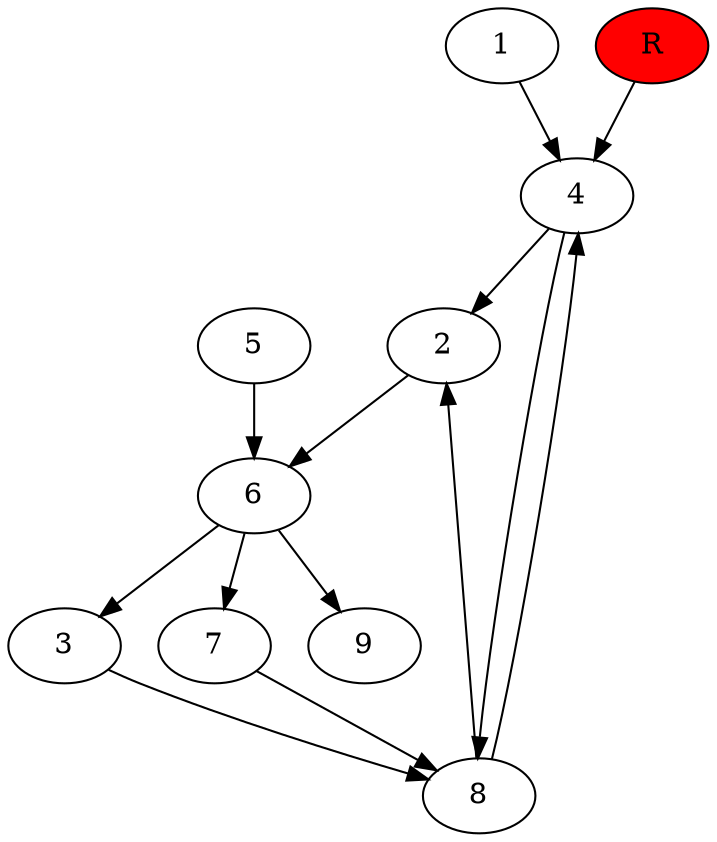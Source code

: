 digraph prb39972 {
	1
	2
	3
	4
	5
	6
	7
	8
	R [fillcolor="#ff0000" style=filled]
	1 -> 4
	2 -> 6
	3 -> 8
	4 -> 2
	4 -> 8
	5 -> 6
	6 -> 3
	6 -> 7
	6 -> 9
	7 -> 8
	8 -> 2
	8 -> 4
	R -> 4
}
